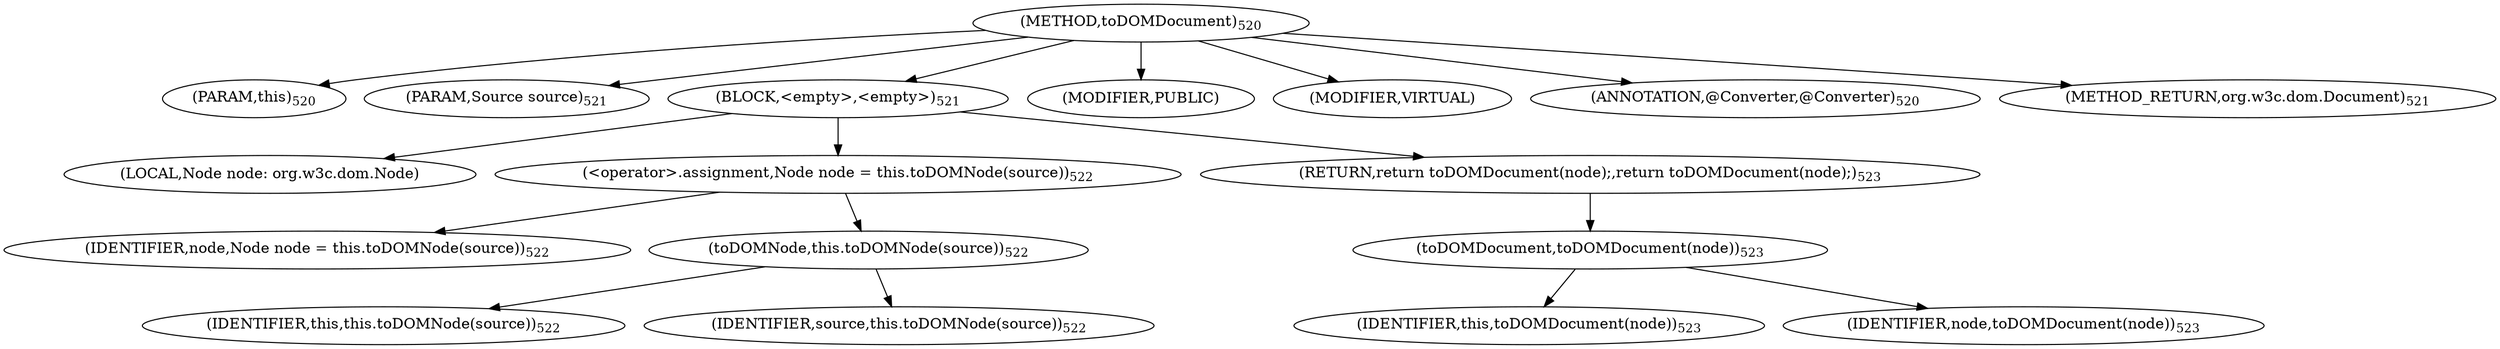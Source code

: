digraph "toDOMDocument" {  
"1231" [label = <(METHOD,toDOMDocument)<SUB>520</SUB>> ]
"78" [label = <(PARAM,this)<SUB>520</SUB>> ]
"1232" [label = <(PARAM,Source source)<SUB>521</SUB>> ]
"1233" [label = <(BLOCK,&lt;empty&gt;,&lt;empty&gt;)<SUB>521</SUB>> ]
"1234" [label = <(LOCAL,Node node: org.w3c.dom.Node)> ]
"1235" [label = <(&lt;operator&gt;.assignment,Node node = this.toDOMNode(source))<SUB>522</SUB>> ]
"1236" [label = <(IDENTIFIER,node,Node node = this.toDOMNode(source))<SUB>522</SUB>> ]
"1237" [label = <(toDOMNode,this.toDOMNode(source))<SUB>522</SUB>> ]
"77" [label = <(IDENTIFIER,this,this.toDOMNode(source))<SUB>522</SUB>> ]
"1238" [label = <(IDENTIFIER,source,this.toDOMNode(source))<SUB>522</SUB>> ]
"1239" [label = <(RETURN,return toDOMDocument(node);,return toDOMDocument(node);)<SUB>523</SUB>> ]
"1240" [label = <(toDOMDocument,toDOMDocument(node))<SUB>523</SUB>> ]
"79" [label = <(IDENTIFIER,this,toDOMDocument(node))<SUB>523</SUB>> ]
"1241" [label = <(IDENTIFIER,node,toDOMDocument(node))<SUB>523</SUB>> ]
"1242" [label = <(MODIFIER,PUBLIC)> ]
"1243" [label = <(MODIFIER,VIRTUAL)> ]
"1244" [label = <(ANNOTATION,@Converter,@Converter)<SUB>520</SUB>> ]
"1245" [label = <(METHOD_RETURN,org.w3c.dom.Document)<SUB>521</SUB>> ]
  "1231" -> "78" 
  "1231" -> "1232" 
  "1231" -> "1233" 
  "1231" -> "1242" 
  "1231" -> "1243" 
  "1231" -> "1244" 
  "1231" -> "1245" 
  "1233" -> "1234" 
  "1233" -> "1235" 
  "1233" -> "1239" 
  "1235" -> "1236" 
  "1235" -> "1237" 
  "1237" -> "77" 
  "1237" -> "1238" 
  "1239" -> "1240" 
  "1240" -> "79" 
  "1240" -> "1241" 
}
